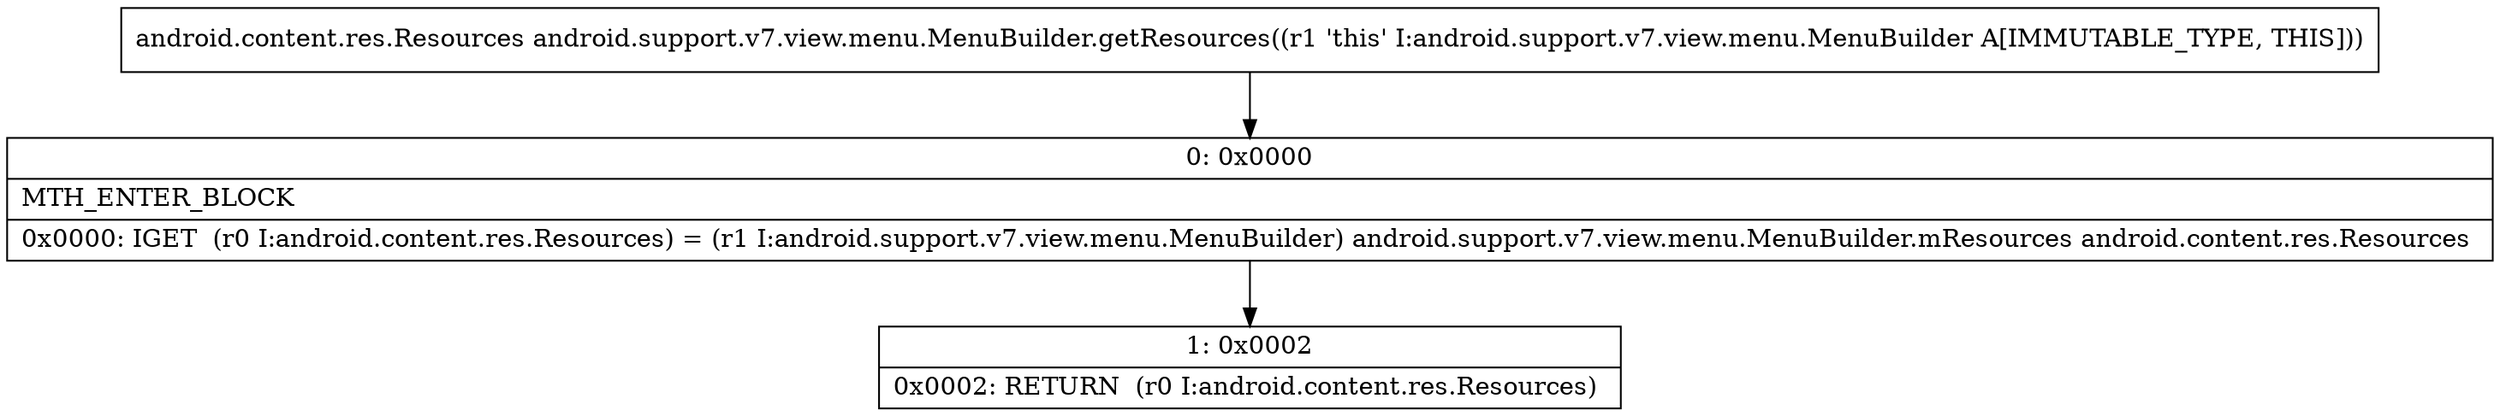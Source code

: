 digraph "CFG forandroid.support.v7.view.menu.MenuBuilder.getResources()Landroid\/content\/res\/Resources;" {
Node_0 [shape=record,label="{0\:\ 0x0000|MTH_ENTER_BLOCK\l|0x0000: IGET  (r0 I:android.content.res.Resources) = (r1 I:android.support.v7.view.menu.MenuBuilder) android.support.v7.view.menu.MenuBuilder.mResources android.content.res.Resources \l}"];
Node_1 [shape=record,label="{1\:\ 0x0002|0x0002: RETURN  (r0 I:android.content.res.Resources) \l}"];
MethodNode[shape=record,label="{android.content.res.Resources android.support.v7.view.menu.MenuBuilder.getResources((r1 'this' I:android.support.v7.view.menu.MenuBuilder A[IMMUTABLE_TYPE, THIS])) }"];
MethodNode -> Node_0;
Node_0 -> Node_1;
}

